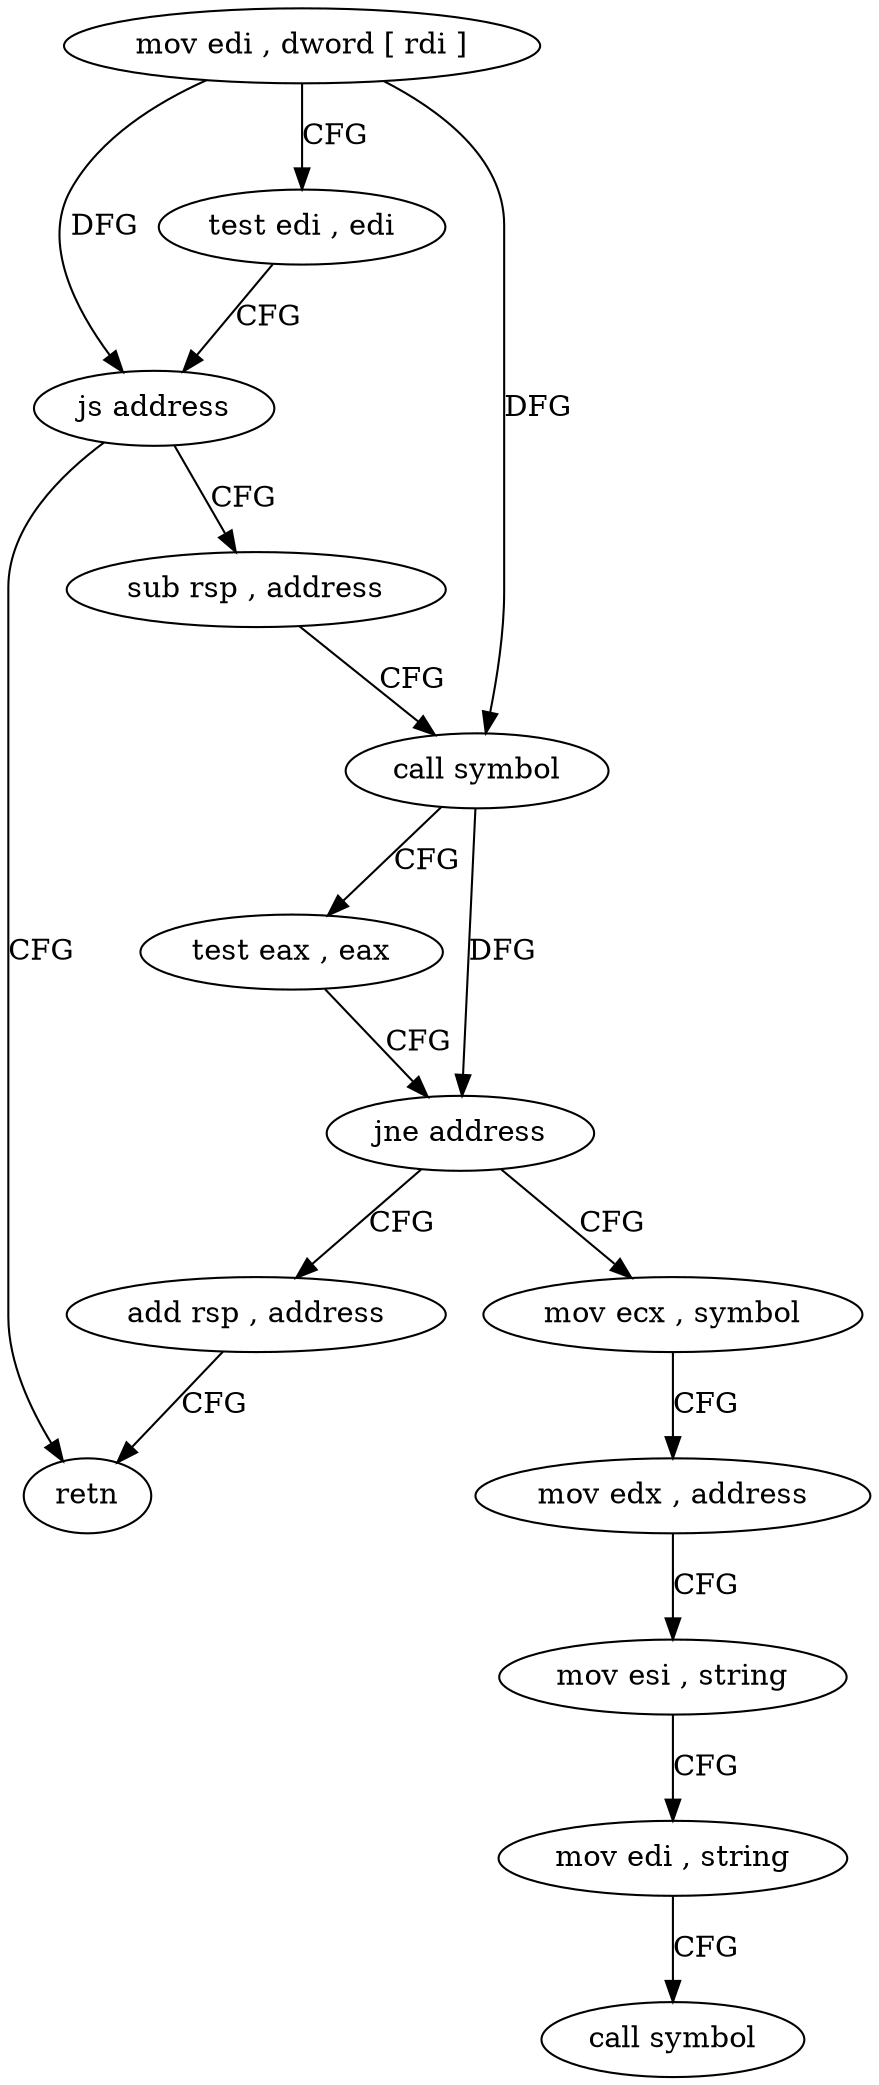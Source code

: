 digraph "func" {
"4397873" [label = "mov edi , dword [ rdi ]" ]
"4397875" [label = "test edi , edi" ]
"4397877" [label = "js address" ]
"4397896" [label = "retn" ]
"4397879" [label = "sub rsp , address" ]
"4397883" [label = "call symbol" ]
"4397888" [label = "test eax , eax" ]
"4397890" [label = "jne address" ]
"4397898" [label = "mov ecx , symbol" ]
"4397892" [label = "add rsp , address" ]
"4397903" [label = "mov edx , address" ]
"4397908" [label = "mov esi , string" ]
"4397913" [label = "mov edi , string" ]
"4397918" [label = "call symbol" ]
"4397873" -> "4397875" [ label = "CFG" ]
"4397873" -> "4397877" [ label = "DFG" ]
"4397873" -> "4397883" [ label = "DFG" ]
"4397875" -> "4397877" [ label = "CFG" ]
"4397877" -> "4397896" [ label = "CFG" ]
"4397877" -> "4397879" [ label = "CFG" ]
"4397879" -> "4397883" [ label = "CFG" ]
"4397883" -> "4397888" [ label = "CFG" ]
"4397883" -> "4397890" [ label = "DFG" ]
"4397888" -> "4397890" [ label = "CFG" ]
"4397890" -> "4397898" [ label = "CFG" ]
"4397890" -> "4397892" [ label = "CFG" ]
"4397898" -> "4397903" [ label = "CFG" ]
"4397892" -> "4397896" [ label = "CFG" ]
"4397903" -> "4397908" [ label = "CFG" ]
"4397908" -> "4397913" [ label = "CFG" ]
"4397913" -> "4397918" [ label = "CFG" ]
}
